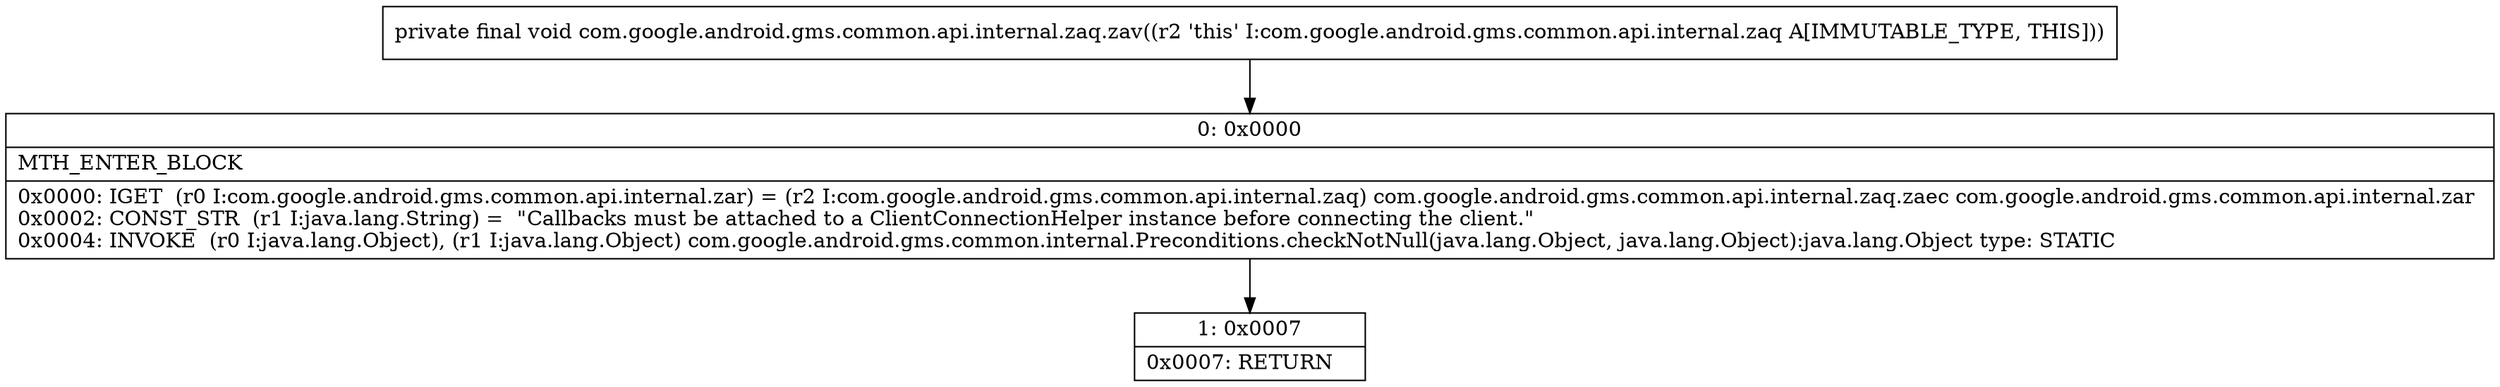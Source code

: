 digraph "CFG forcom.google.android.gms.common.api.internal.zaq.zav()V" {
Node_0 [shape=record,label="{0\:\ 0x0000|MTH_ENTER_BLOCK\l|0x0000: IGET  (r0 I:com.google.android.gms.common.api.internal.zar) = (r2 I:com.google.android.gms.common.api.internal.zaq) com.google.android.gms.common.api.internal.zaq.zaec com.google.android.gms.common.api.internal.zar \l0x0002: CONST_STR  (r1 I:java.lang.String) =  \"Callbacks must be attached to a ClientConnectionHelper instance before connecting the client.\" \l0x0004: INVOKE  (r0 I:java.lang.Object), (r1 I:java.lang.Object) com.google.android.gms.common.internal.Preconditions.checkNotNull(java.lang.Object, java.lang.Object):java.lang.Object type: STATIC \l}"];
Node_1 [shape=record,label="{1\:\ 0x0007|0x0007: RETURN   \l}"];
MethodNode[shape=record,label="{private final void com.google.android.gms.common.api.internal.zaq.zav((r2 'this' I:com.google.android.gms.common.api.internal.zaq A[IMMUTABLE_TYPE, THIS])) }"];
MethodNode -> Node_0;
Node_0 -> Node_1;
}

